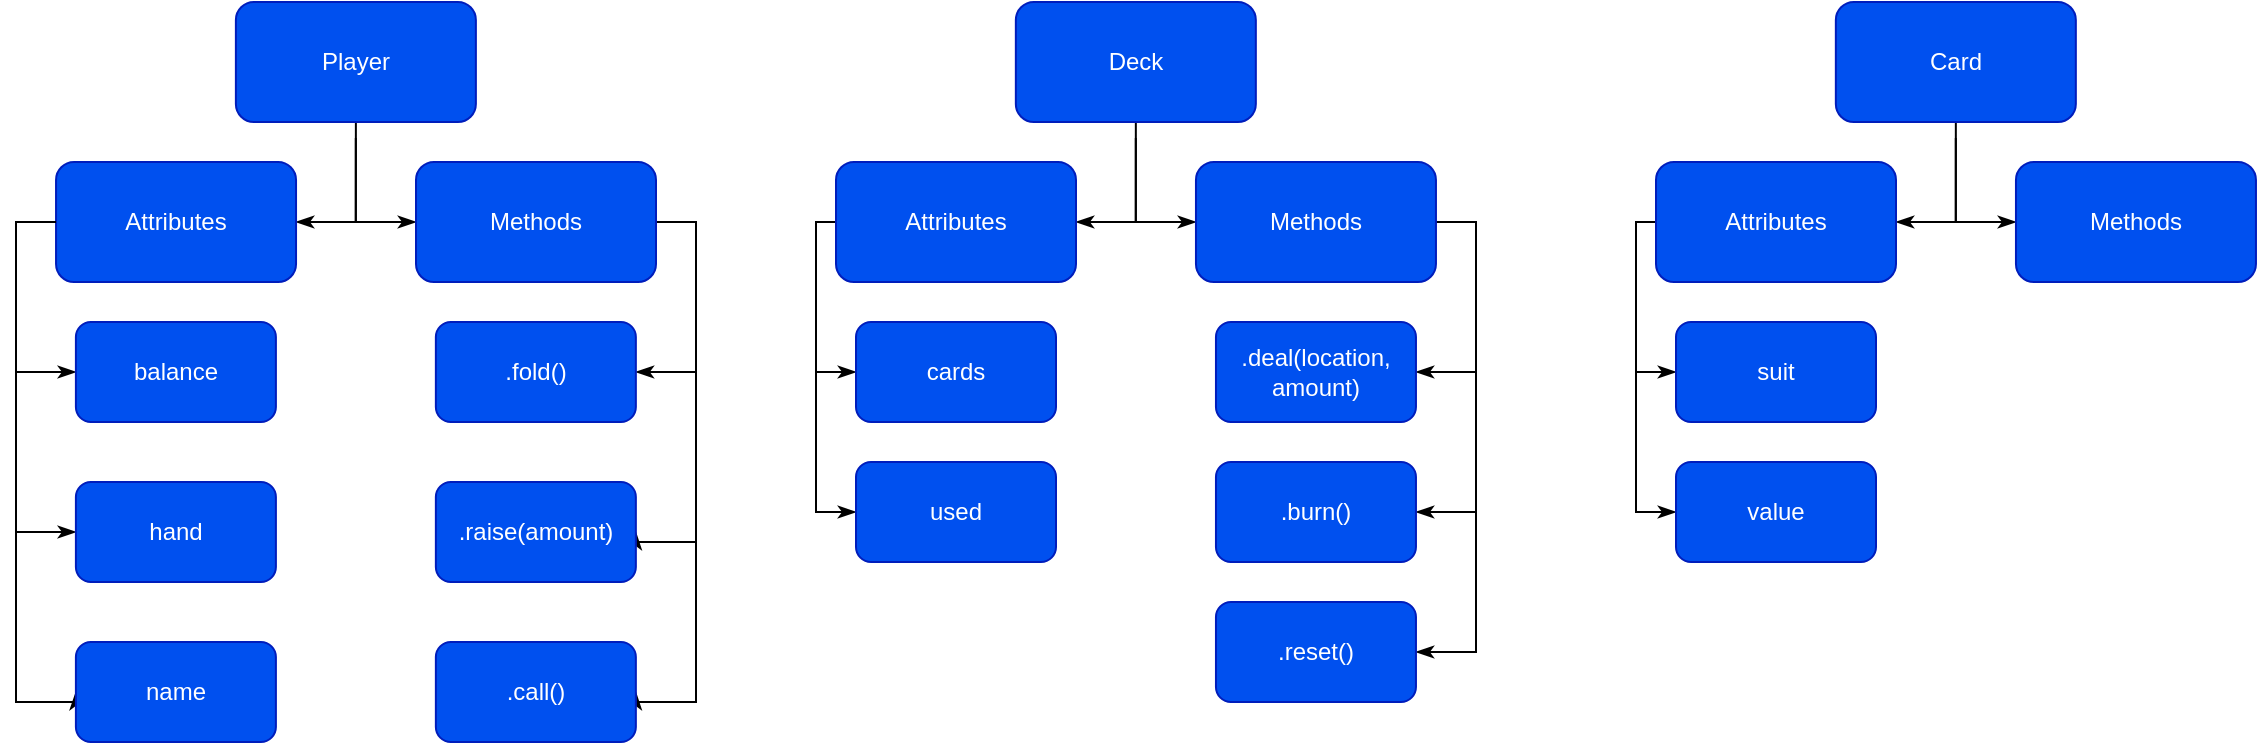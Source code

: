 <mxfile version="15.3.5" type="device"><diagram name="Page-1" id="2c0d36ab-eaac-3732-788b-9136903baeff"><mxGraphModel dx="1185" dy="614" grid="1" gridSize="10" guides="1" tooltips="1" connect="1" arrows="1" fold="1" page="1" pageScale="1.5" pageWidth="1169" pageHeight="827" background="none" math="0" shadow="0"><root><mxCell id="0"/><mxCell id="1" parent="0"/><mxCell id="-CKLJVaaTq9wheN5hUDh-131" value="" style="edgeStyle=orthogonalEdgeStyle;rounded=0;orthogonalLoop=1;jettySize=auto;html=1;endArrow=classicThin;sourcePerimeterSpacing=8;targetPerimeterSpacing=8;entryX=1;entryY=0.5;entryDx=0;entryDy=0;exitX=0.5;exitY=1;exitDx=0;exitDy=0;endFill=1;" edge="1" parent="1" source="-CKLJVaaTq9wheN5hUDh-129" target="-CKLJVaaTq9wheN5hUDh-130"><mxGeometry relative="1" as="geometry"><mxPoint x="237.94" y="510" as="targetPoint"/></mxGeometry></mxCell><mxCell id="-CKLJVaaTq9wheN5hUDh-134" value="" style="edgeStyle=orthogonalEdgeStyle;rounded=0;orthogonalLoop=1;jettySize=auto;html=1;endArrow=classicThin;sourcePerimeterSpacing=8;targetPerimeterSpacing=8;entryX=0;entryY=0.5;entryDx=0;entryDy=0;endFill=1;" edge="1" parent="1" source="-CKLJVaaTq9wheN5hUDh-129" target="-CKLJVaaTq9wheN5hUDh-133"><mxGeometry relative="1" as="geometry"/></mxCell><mxCell id="-CKLJVaaTq9wheN5hUDh-129" value="Player" style="rounded=1;whiteSpace=wrap;html=1;hachureGap=4;pointerEvents=0;fillColor=#0050ef;strokeColor=#001DBC;fontColor=#ffffff;" vertex="1" parent="1"><mxGeometry x="229.94" y="400" width="120" height="60" as="geometry"/></mxCell><mxCell id="-CKLJVaaTq9wheN5hUDh-146" style="edgeStyle=orthogonalEdgeStyle;rounded=0;orthogonalLoop=1;jettySize=auto;html=1;entryX=0;entryY=0.5;entryDx=0;entryDy=0;endArrow=classicThin;endFill=1;sourcePerimeterSpacing=8;targetPerimeterSpacing=8;" edge="1" parent="1" source="-CKLJVaaTq9wheN5hUDh-130" target="-CKLJVaaTq9wheN5hUDh-145"><mxGeometry relative="1" as="geometry"><Array as="points"><mxPoint x="120" y="510"/><mxPoint x="120" y="750"/></Array></mxGeometry></mxCell><mxCell id="-CKLJVaaTq9wheN5hUDh-154" style="edgeStyle=orthogonalEdgeStyle;rounded=0;orthogonalLoop=1;jettySize=auto;html=1;entryX=0;entryY=0.5;entryDx=0;entryDy=0;endArrow=classicThin;endFill=1;sourcePerimeterSpacing=8;targetPerimeterSpacing=8;" edge="1" parent="1" source="-CKLJVaaTq9wheN5hUDh-130" target="-CKLJVaaTq9wheN5hUDh-135"><mxGeometry relative="1" as="geometry"><Array as="points"><mxPoint x="120" y="510"/><mxPoint x="120" y="585"/></Array></mxGeometry></mxCell><mxCell id="-CKLJVaaTq9wheN5hUDh-130" value="Attributes" style="rounded=1;whiteSpace=wrap;html=1;hachureGap=4;pointerEvents=0;fillColor=#0050ef;strokeColor=#001DBC;fontColor=#ffffff;" vertex="1" parent="1"><mxGeometry x="140.02" y="480" width="120" height="60" as="geometry"/></mxCell><mxCell id="-CKLJVaaTq9wheN5hUDh-138" value="" style="edgeStyle=orthogonalEdgeStyle;rounded=0;orthogonalLoop=1;jettySize=auto;html=1;endArrow=classicThin;sourcePerimeterSpacing=8;targetPerimeterSpacing=8;exitX=1;exitY=0.5;exitDx=0;exitDy=0;entryX=1;entryY=0.5;entryDx=0;entryDy=0;endFill=1;" edge="1" parent="1" source="-CKLJVaaTq9wheN5hUDh-133" target="-CKLJVaaTq9wheN5hUDh-137"><mxGeometry relative="1" as="geometry"/></mxCell><mxCell id="-CKLJVaaTq9wheN5hUDh-143" style="edgeStyle=orthogonalEdgeStyle;rounded=0;orthogonalLoop=1;jettySize=auto;html=1;entryX=1;entryY=0.5;entryDx=0;entryDy=0;endArrow=classicThin;endFill=1;sourcePerimeterSpacing=8;targetPerimeterSpacing=8;exitX=1;exitY=0.5;exitDx=0;exitDy=0;" edge="1" parent="1" source="-CKLJVaaTq9wheN5hUDh-133" target="-CKLJVaaTq9wheN5hUDh-141"><mxGeometry relative="1" as="geometry"><Array as="points"><mxPoint x="460" y="510"/><mxPoint x="460" y="670"/></Array></mxGeometry></mxCell><mxCell id="-CKLJVaaTq9wheN5hUDh-144" style="edgeStyle=orthogonalEdgeStyle;rounded=0;orthogonalLoop=1;jettySize=auto;html=1;entryX=1;entryY=0.5;entryDx=0;entryDy=0;endArrow=classicThin;endFill=1;sourcePerimeterSpacing=8;targetPerimeterSpacing=8;" edge="1" parent="1" source="-CKLJVaaTq9wheN5hUDh-133" target="-CKLJVaaTq9wheN5hUDh-142"><mxGeometry relative="1" as="geometry"><Array as="points"><mxPoint x="460" y="510"/><mxPoint x="460" y="750"/></Array></mxGeometry></mxCell><mxCell id="-CKLJVaaTq9wheN5hUDh-133" value="Methods" style="rounded=1;whiteSpace=wrap;html=1;hachureGap=4;pointerEvents=0;fillColor=#0050ef;strokeColor=#001DBC;fontColor=#ffffff;" vertex="1" parent="1"><mxGeometry x="320" y="480" width="120" height="60" as="geometry"/></mxCell><mxCell id="-CKLJVaaTq9wheN5hUDh-140" value="" style="edgeStyle=orthogonalEdgeStyle;rounded=0;orthogonalLoop=1;jettySize=auto;html=1;endArrow=classicThin;sourcePerimeterSpacing=8;targetPerimeterSpacing=8;exitX=0;exitY=0.5;exitDx=0;exitDy=0;entryX=0;entryY=0.5;entryDx=0;entryDy=0;endFill=1;" edge="1" parent="1" source="-CKLJVaaTq9wheN5hUDh-130" target="-CKLJVaaTq9wheN5hUDh-139"><mxGeometry relative="1" as="geometry"/></mxCell><mxCell id="-CKLJVaaTq9wheN5hUDh-135" value="balance" style="rounded=1;whiteSpace=wrap;html=1;hachureGap=4;pointerEvents=0;fillColor=#0050ef;strokeColor=#001DBC;fontColor=#ffffff;aspect=fixed;" vertex="1" parent="1"><mxGeometry x="149.95" y="560" width="100" height="50" as="geometry"/></mxCell><mxCell id="-CKLJVaaTq9wheN5hUDh-137" value=".fold()" style="rounded=1;whiteSpace=wrap;html=1;hachureGap=4;pointerEvents=0;fillColor=#0050ef;strokeColor=#001DBC;fontColor=#ffffff;aspect=fixed;" vertex="1" parent="1"><mxGeometry x="329.93" y="560" width="100" height="50" as="geometry"/></mxCell><mxCell id="-CKLJVaaTq9wheN5hUDh-139" value="hand" style="rounded=1;whiteSpace=wrap;html=1;hachureGap=4;pointerEvents=0;fillColor=#0050ef;strokeColor=#001DBC;fontColor=#ffffff;aspect=fixed;" vertex="1" parent="1"><mxGeometry x="149.95" y="640" width="100" height="50" as="geometry"/></mxCell><mxCell id="-CKLJVaaTq9wheN5hUDh-141" value=".raise(amount)" style="rounded=1;whiteSpace=wrap;html=1;hachureGap=4;pointerEvents=0;fillColor=#0050ef;strokeColor=#001DBC;fontColor=#ffffff;aspect=fixed;" vertex="1" parent="1"><mxGeometry x="329.93" y="640" width="100" height="50" as="geometry"/></mxCell><mxCell id="-CKLJVaaTq9wheN5hUDh-142" value=".call()" style="rounded=1;whiteSpace=wrap;html=1;hachureGap=4;pointerEvents=0;fillColor=#0050ef;strokeColor=#001DBC;fontColor=#ffffff;aspect=fixed;" vertex="1" parent="1"><mxGeometry x="329.93" y="720" width="100" height="50" as="geometry"/></mxCell><mxCell id="-CKLJVaaTq9wheN5hUDh-145" value="name" style="rounded=1;whiteSpace=wrap;html=1;hachureGap=4;pointerEvents=0;fillColor=#0050ef;strokeColor=#001DBC;fontColor=#ffffff;aspect=fixed;" vertex="1" parent="1"><mxGeometry x="149.95" y="720" width="100" height="50" as="geometry"/></mxCell><mxCell id="-CKLJVaaTq9wheN5hUDh-148" value="" style="edgeStyle=orthogonalEdgeStyle;rounded=0;orthogonalLoop=1;jettySize=auto;html=1;endArrow=classicThin;sourcePerimeterSpacing=8;targetPerimeterSpacing=8;entryX=1;entryY=0.5;entryDx=0;entryDy=0;exitX=0.5;exitY=1;exitDx=0;exitDy=0;endFill=1;" edge="1" parent="1" source="-CKLJVaaTq9wheN5hUDh-150" target="-CKLJVaaTq9wheN5hUDh-151"><mxGeometry relative="1" as="geometry"><mxPoint x="627.92" y="510" as="targetPoint"/></mxGeometry></mxCell><mxCell id="-CKLJVaaTq9wheN5hUDh-149" value="" style="edgeStyle=orthogonalEdgeStyle;rounded=0;orthogonalLoop=1;jettySize=auto;html=1;endArrow=classicThin;sourcePerimeterSpacing=8;targetPerimeterSpacing=8;entryX=0;entryY=0.5;entryDx=0;entryDy=0;endFill=1;" edge="1" parent="1" source="-CKLJVaaTq9wheN5hUDh-150" target="-CKLJVaaTq9wheN5hUDh-152"><mxGeometry relative="1" as="geometry"/></mxCell><mxCell id="-CKLJVaaTq9wheN5hUDh-150" value="Deck" style="rounded=1;whiteSpace=wrap;html=1;hachureGap=4;pointerEvents=0;fillColor=#0050ef;strokeColor=#001DBC;fontColor=#ffffff;" vertex="1" parent="1"><mxGeometry x="619.92" y="400" width="120" height="60" as="geometry"/></mxCell><mxCell id="-CKLJVaaTq9wheN5hUDh-158" style="edgeStyle=orthogonalEdgeStyle;rounded=0;orthogonalLoop=1;jettySize=auto;html=1;entryX=0;entryY=0.5;entryDx=0;entryDy=0;endArrow=classicThin;endFill=1;sourcePerimeterSpacing=8;targetPerimeterSpacing=8;exitX=0;exitY=0.5;exitDx=0;exitDy=0;" edge="1" parent="1" source="-CKLJVaaTq9wheN5hUDh-151" target="-CKLJVaaTq9wheN5hUDh-156"><mxGeometry relative="1" as="geometry"><Array as="points"><mxPoint x="520" y="510"/><mxPoint x="520" y="585"/></Array></mxGeometry></mxCell><mxCell id="-CKLJVaaTq9wheN5hUDh-165" style="edgeStyle=orthogonalEdgeStyle;rounded=0;orthogonalLoop=1;jettySize=auto;html=1;entryX=0;entryY=0.5;entryDx=0;entryDy=0;endArrow=classicThin;endFill=1;sourcePerimeterSpacing=8;targetPerimeterSpacing=8;" edge="1" parent="1" source="-CKLJVaaTq9wheN5hUDh-151" target="-CKLJVaaTq9wheN5hUDh-164"><mxGeometry relative="1" as="geometry"><Array as="points"><mxPoint x="520" y="510"/><mxPoint x="520" y="655"/></Array></mxGeometry></mxCell><mxCell id="-CKLJVaaTq9wheN5hUDh-151" value="Attributes" style="rounded=1;whiteSpace=wrap;html=1;hachureGap=4;pointerEvents=0;fillColor=#0050ef;strokeColor=#001DBC;fontColor=#ffffff;" vertex="1" parent="1"><mxGeometry x="530" y="480" width="120" height="60" as="geometry"/></mxCell><mxCell id="-CKLJVaaTq9wheN5hUDh-159" style="edgeStyle=orthogonalEdgeStyle;rounded=0;orthogonalLoop=1;jettySize=auto;html=1;entryX=1;entryY=0.5;entryDx=0;entryDy=0;endArrow=classicThin;endFill=1;sourcePerimeterSpacing=8;targetPerimeterSpacing=8;exitX=1;exitY=0.5;exitDx=0;exitDy=0;" edge="1" parent="1" source="-CKLJVaaTq9wheN5hUDh-152" target="-CKLJVaaTq9wheN5hUDh-157"><mxGeometry relative="1" as="geometry"><Array as="points"><mxPoint x="850" y="510"/><mxPoint x="850" y="585"/></Array></mxGeometry></mxCell><mxCell id="-CKLJVaaTq9wheN5hUDh-161" style="edgeStyle=orthogonalEdgeStyle;rounded=0;orthogonalLoop=1;jettySize=auto;html=1;entryX=1;entryY=0.5;entryDx=0;entryDy=0;endArrow=classicThin;endFill=1;sourcePerimeterSpacing=8;targetPerimeterSpacing=8;" edge="1" parent="1" source="-CKLJVaaTq9wheN5hUDh-152" target="-CKLJVaaTq9wheN5hUDh-160"><mxGeometry relative="1" as="geometry"><Array as="points"><mxPoint x="850" y="510"/><mxPoint x="850" y="655"/></Array></mxGeometry></mxCell><mxCell id="-CKLJVaaTq9wheN5hUDh-163" style="edgeStyle=orthogonalEdgeStyle;rounded=0;orthogonalLoop=1;jettySize=auto;html=1;entryX=1;entryY=0.5;entryDx=0;entryDy=0;endArrow=classicThin;endFill=1;sourcePerimeterSpacing=8;targetPerimeterSpacing=8;" edge="1" parent="1" source="-CKLJVaaTq9wheN5hUDh-152" target="-CKLJVaaTq9wheN5hUDh-162"><mxGeometry relative="1" as="geometry"><Array as="points"><mxPoint x="850" y="510"/><mxPoint x="850" y="725"/></Array></mxGeometry></mxCell><mxCell id="-CKLJVaaTq9wheN5hUDh-152" value="Methods" style="rounded=1;whiteSpace=wrap;html=1;hachureGap=4;pointerEvents=0;fillColor=#0050ef;strokeColor=#001DBC;fontColor=#ffffff;" vertex="1" parent="1"><mxGeometry x="709.98" y="480" width="120" height="60" as="geometry"/></mxCell><mxCell id="-CKLJVaaTq9wheN5hUDh-156" value="cards" style="rounded=1;whiteSpace=wrap;html=1;hachureGap=4;pointerEvents=0;fillColor=#0050ef;strokeColor=#001DBC;fontColor=#ffffff;aspect=fixed;" vertex="1" parent="1"><mxGeometry x="540" y="560" width="100" height="50" as="geometry"/></mxCell><mxCell id="-CKLJVaaTq9wheN5hUDh-157" value=".deal(location, amount)" style="rounded=1;whiteSpace=wrap;html=1;hachureGap=4;pointerEvents=0;fillColor=#0050ef;strokeColor=#001DBC;fontColor=#ffffff;aspect=fixed;" vertex="1" parent="1"><mxGeometry x="719.98" y="560" width="100" height="50" as="geometry"/></mxCell><mxCell id="-CKLJVaaTq9wheN5hUDh-160" value=".burn()" style="rounded=1;whiteSpace=wrap;html=1;hachureGap=4;pointerEvents=0;fillColor=#0050ef;strokeColor=#001DBC;fontColor=#ffffff;aspect=fixed;" vertex="1" parent="1"><mxGeometry x="719.98" y="630" width="100" height="50" as="geometry"/></mxCell><mxCell id="-CKLJVaaTq9wheN5hUDh-162" value=".reset()" style="rounded=1;whiteSpace=wrap;html=1;hachureGap=4;pointerEvents=0;fillColor=#0050ef;strokeColor=#001DBC;fontColor=#ffffff;aspect=fixed;" vertex="1" parent="1"><mxGeometry x="719.98" y="700" width="100" height="50" as="geometry"/></mxCell><mxCell id="-CKLJVaaTq9wheN5hUDh-164" value="used" style="rounded=1;whiteSpace=wrap;html=1;hachureGap=4;pointerEvents=0;fillColor=#0050ef;strokeColor=#001DBC;fontColor=#ffffff;aspect=fixed;" vertex="1" parent="1"><mxGeometry x="540" y="630" width="100" height="50" as="geometry"/></mxCell><mxCell id="-CKLJVaaTq9wheN5hUDh-167" value="" style="edgeStyle=orthogonalEdgeStyle;rounded=0;orthogonalLoop=1;jettySize=auto;html=1;endArrow=classicThin;sourcePerimeterSpacing=8;targetPerimeterSpacing=8;entryX=1;entryY=0.5;entryDx=0;entryDy=0;exitX=0.5;exitY=1;exitDx=0;exitDy=0;endFill=1;" edge="1" parent="1" source="-CKLJVaaTq9wheN5hUDh-169" target="-CKLJVaaTq9wheN5hUDh-170"><mxGeometry relative="1" as="geometry"><mxPoint x="1037.92" y="510" as="targetPoint"/></mxGeometry></mxCell><mxCell id="-CKLJVaaTq9wheN5hUDh-168" value="" style="edgeStyle=orthogonalEdgeStyle;rounded=0;orthogonalLoop=1;jettySize=auto;html=1;endArrow=classicThin;sourcePerimeterSpacing=8;targetPerimeterSpacing=8;entryX=0;entryY=0.5;entryDx=0;entryDy=0;endFill=1;" edge="1" parent="1" source="-CKLJVaaTq9wheN5hUDh-169" target="-CKLJVaaTq9wheN5hUDh-171"><mxGeometry relative="1" as="geometry"/></mxCell><mxCell id="-CKLJVaaTq9wheN5hUDh-169" value="Card" style="rounded=1;whiteSpace=wrap;html=1;hachureGap=4;pointerEvents=0;fillColor=#0050ef;strokeColor=#001DBC;fontColor=#ffffff;" vertex="1" parent="1"><mxGeometry x="1029.92" y="400" width="120" height="60" as="geometry"/></mxCell><mxCell id="-CKLJVaaTq9wheN5hUDh-174" style="edgeStyle=orthogonalEdgeStyle;rounded=0;orthogonalLoop=1;jettySize=auto;html=1;entryX=0;entryY=0.5;entryDx=0;entryDy=0;endArrow=classicThin;endFill=1;sourcePerimeterSpacing=8;targetPerimeterSpacing=8;exitX=0;exitY=0.5;exitDx=0;exitDy=0;" edge="1" parent="1" source="-CKLJVaaTq9wheN5hUDh-170" target="-CKLJVaaTq9wheN5hUDh-172"><mxGeometry relative="1" as="geometry"><Array as="points"><mxPoint x="930" y="510"/><mxPoint x="930" y="585"/></Array></mxGeometry></mxCell><mxCell id="-CKLJVaaTq9wheN5hUDh-175" style="edgeStyle=orthogonalEdgeStyle;rounded=0;orthogonalLoop=1;jettySize=auto;html=1;entryX=0;entryY=0.5;entryDx=0;entryDy=0;endArrow=classicThin;endFill=1;sourcePerimeterSpacing=8;targetPerimeterSpacing=8;" edge="1" parent="1" source="-CKLJVaaTq9wheN5hUDh-170" target="-CKLJVaaTq9wheN5hUDh-173"><mxGeometry relative="1" as="geometry"><Array as="points"><mxPoint x="930" y="510"/><mxPoint x="930" y="655"/></Array></mxGeometry></mxCell><mxCell id="-CKLJVaaTq9wheN5hUDh-170" value="Attributes" style="rounded=1;whiteSpace=wrap;html=1;hachureGap=4;pointerEvents=0;fillColor=#0050ef;strokeColor=#001DBC;fontColor=#ffffff;" vertex="1" parent="1"><mxGeometry x="940" y="480" width="120" height="60" as="geometry"/></mxCell><mxCell id="-CKLJVaaTq9wheN5hUDh-171" value="Methods" style="rounded=1;whiteSpace=wrap;html=1;hachureGap=4;pointerEvents=0;fillColor=#0050ef;strokeColor=#001DBC;fontColor=#ffffff;" vertex="1" parent="1"><mxGeometry x="1119.98" y="480" width="120" height="60" as="geometry"/></mxCell><mxCell id="-CKLJVaaTq9wheN5hUDh-172" value="suit" style="rounded=1;whiteSpace=wrap;html=1;hachureGap=4;pointerEvents=0;fillColor=#0050ef;strokeColor=#001DBC;fontColor=#ffffff;aspect=fixed;" vertex="1" parent="1"><mxGeometry x="950" y="560" width="100" height="50" as="geometry"/></mxCell><mxCell id="-CKLJVaaTq9wheN5hUDh-173" value="value" style="rounded=1;whiteSpace=wrap;html=1;hachureGap=4;pointerEvents=0;fillColor=#0050ef;strokeColor=#001DBC;fontColor=#ffffff;aspect=fixed;" vertex="1" parent="1"><mxGeometry x="950" y="630" width="100" height="50" as="geometry"/></mxCell></root></mxGraphModel></diagram></mxfile>